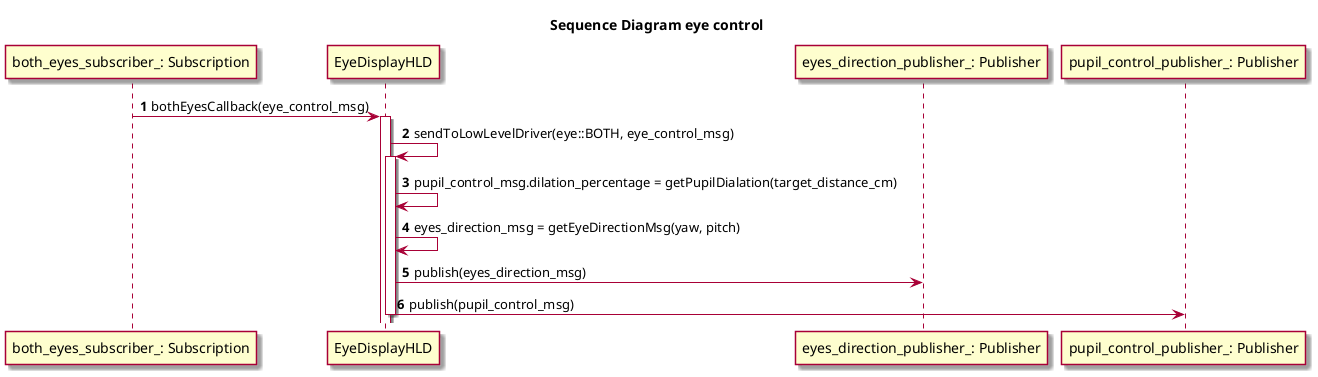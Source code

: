 @startuml Sequence_Diagram_eye_control

title Sequence Diagram eye control

skin rose

autonumber

participant "both_eyes_subscriber_: Subscription" as both_eyes_subscriber_
participant "EyeDisplayHLD" as EyeDisplayHLD
participant "eyes_direction_publisher_: Publisher" as eyes_direction_publisher_
participant "pupil_control_publisher_: Publisher" as pupil_control_publisher_

both_eyes_subscriber_ -> EyeDisplayHLD: bothEyesCallback(eye_control_msg)
activate EyeDisplayHLD
    EyeDisplayHLD -> EyeDisplayHLD: sendToLowLevelDriver(eye::BOTH, eye_control_msg)
    activate EyeDisplayHLD
    EyeDisplayHLD -> EyeDisplayHLD: pupil_control_msg.dilation_percentage = getPupilDialation(target_distance_cm)
    EyeDisplayHLD -> EyeDisplayHLD: eyes_direction_msg = getEyeDirectionMsg(yaw, pitch)
    EyeDisplayHLD -> eyes_direction_publisher_: publish(eyes_direction_msg)
    EyeDisplayHLD -> pupil_control_publisher_: publish(pupil_control_msg)
    deactivate EyeDisplayHLD

@enduml